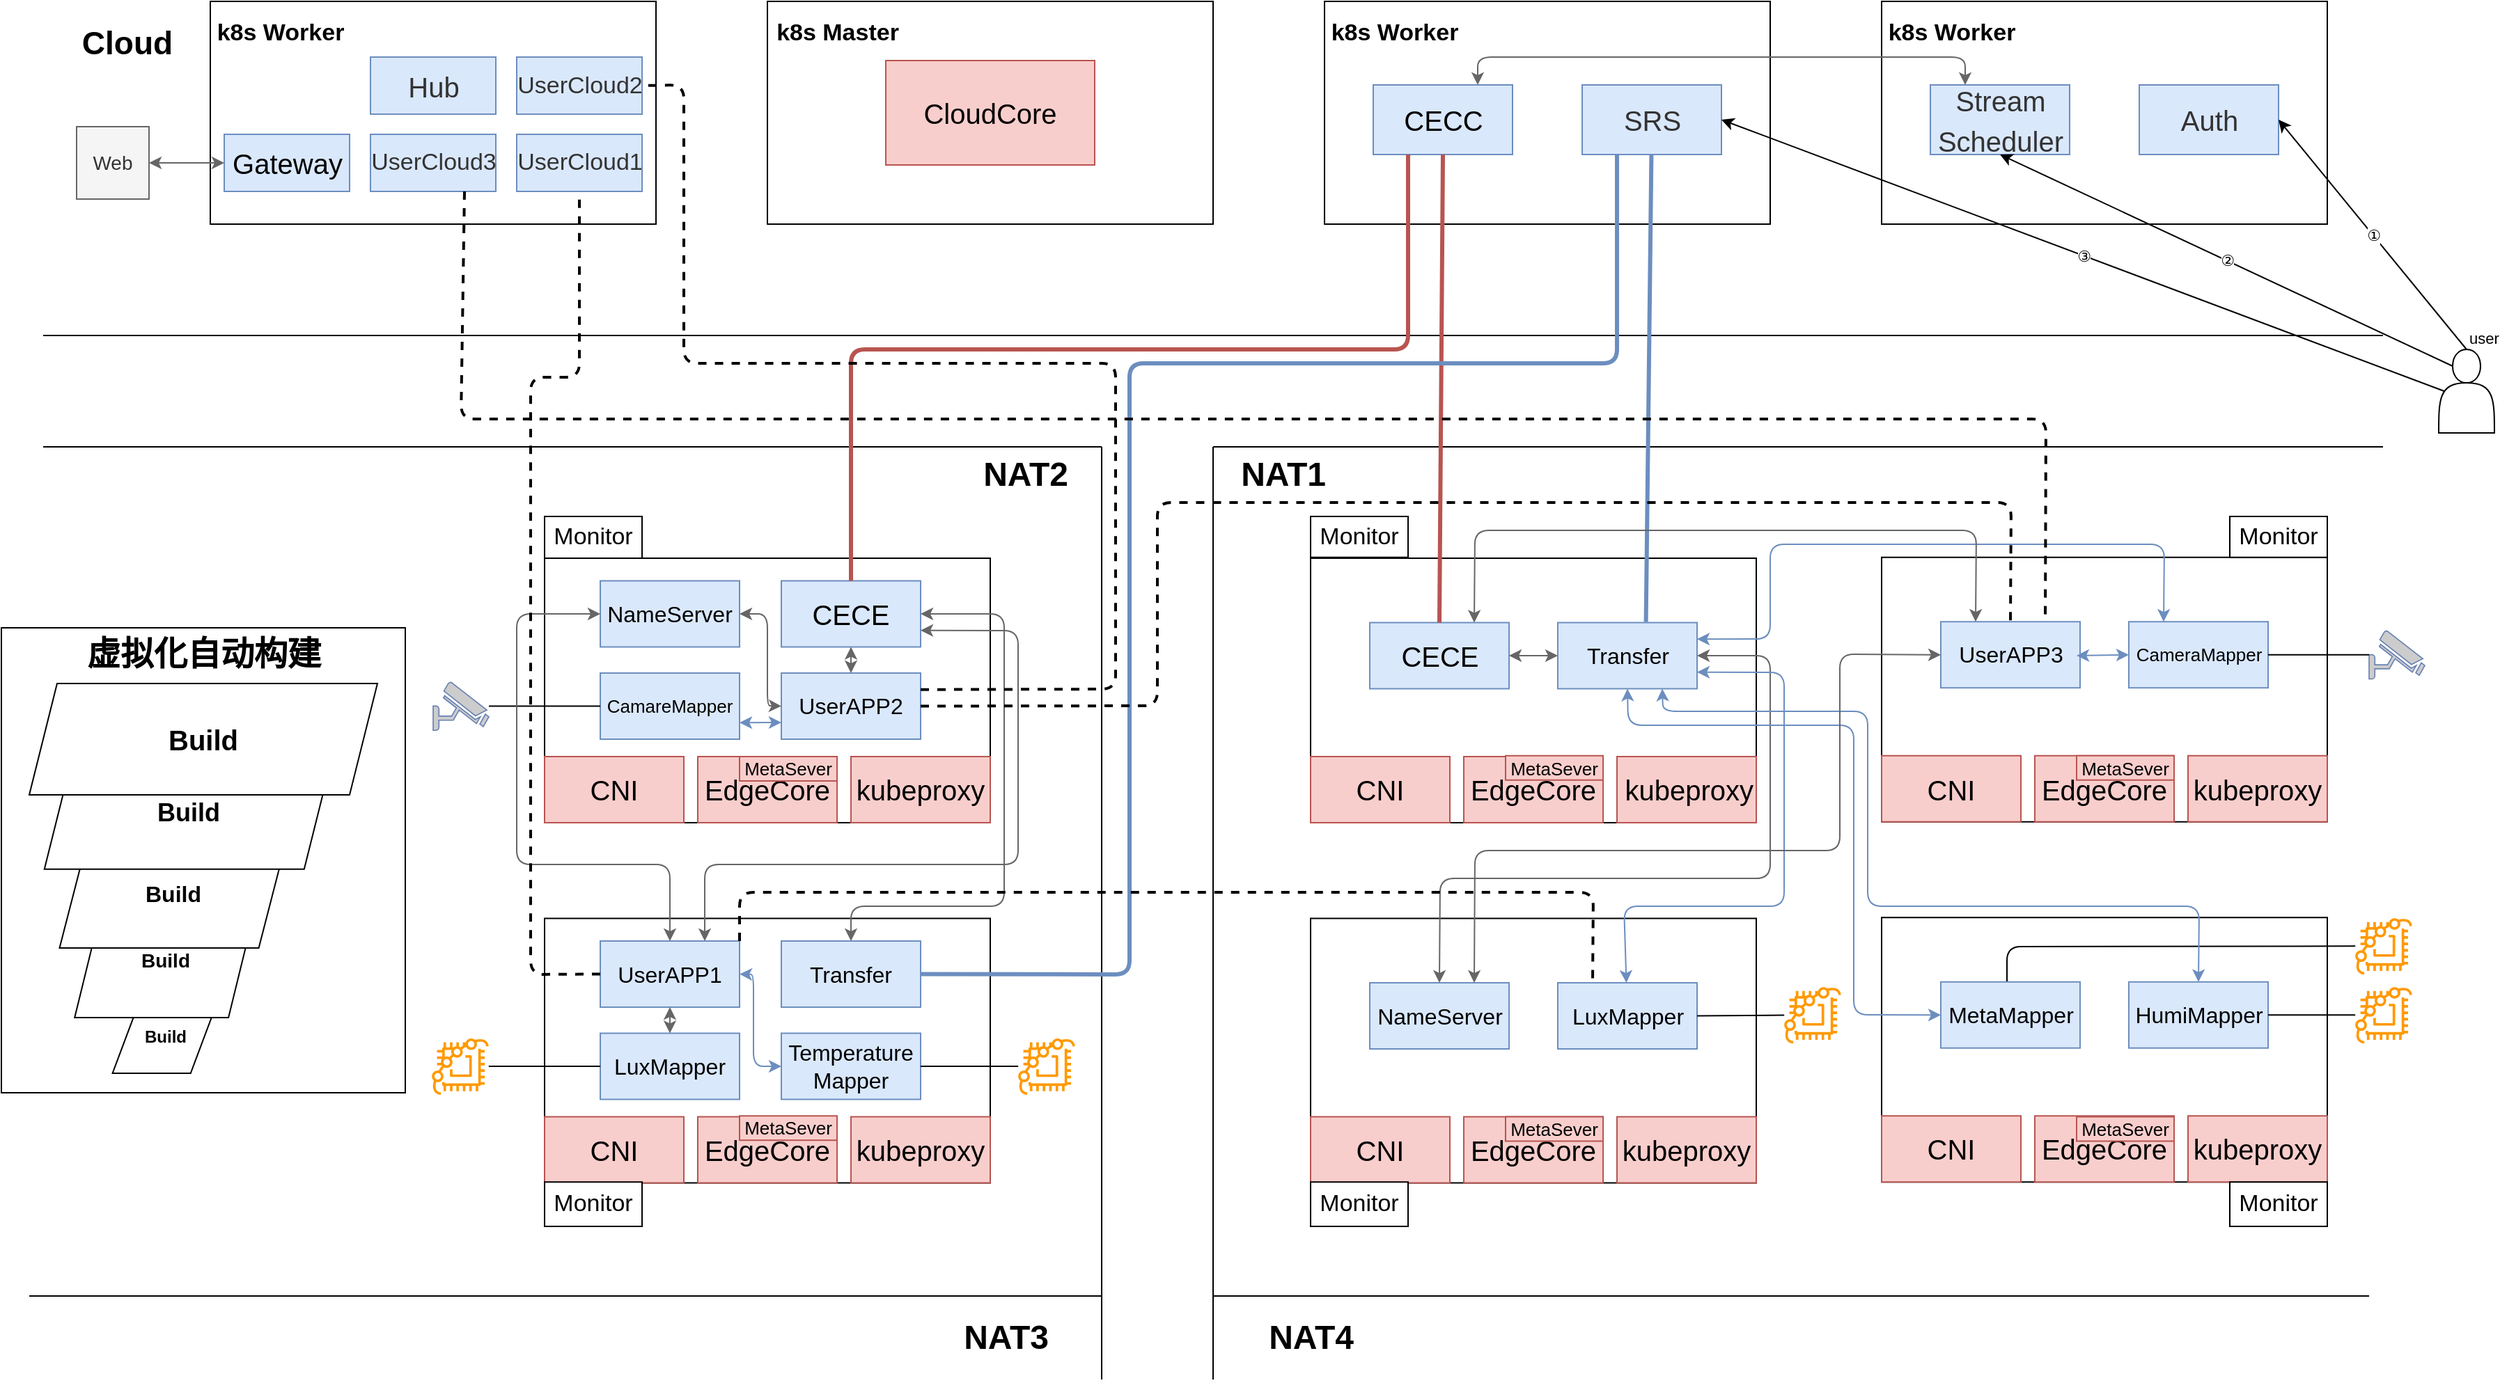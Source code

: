 <mxfile version="14.6.13" type="github">
  <diagram id="Ht1M8jgEwFfnCIfOTk4-" name="Page-1">
    <mxGraphModel dx="1673" dy="2714" grid="1" gridSize="10" guides="1" tooltips="1" connect="1" arrows="1" fold="1" page="1" pageScale="1" pageWidth="1600" pageHeight="900" math="0" shadow="0">
      <root>
        <mxCell id="0" />
        <mxCell id="1" parent="0" />
        <mxCell id="cbANNpYKcoIMHwZbuF66-336" value="" style="rounded=0;whiteSpace=wrap;html=1;fontSize=14;strokeWidth=1;" vertex="1" parent="1">
          <mxGeometry x="1070" y="-1040" width="290" height="334" as="geometry" />
        </mxCell>
        <mxCell id="cbANNpYKcoIMHwZbuF66-4" value="" style="rounded=0;whiteSpace=wrap;html=1;" vertex="1" parent="1">
          <mxGeometry x="2020" y="-1490" width="320" height="160" as="geometry" />
        </mxCell>
        <mxCell id="cbANNpYKcoIMHwZbuF66-3" value="" style="rounded=0;whiteSpace=wrap;html=1;" vertex="1" parent="1">
          <mxGeometry x="1620" y="-1490" width="320" height="160" as="geometry" />
        </mxCell>
        <mxCell id="cbANNpYKcoIMHwZbuF66-7" value="&lt;font style=&quot;font-size: 17px&quot;&gt;k8s Master&lt;/font&gt;" style="text;strokeColor=none;fillColor=none;html=1;fontSize=24;fontStyle=1;verticalAlign=middle;align=center;" vertex="1" parent="1">
          <mxGeometry x="1620" y="-1490" width="100" height="40" as="geometry" />
        </mxCell>
        <mxCell id="cbANNpYKcoIMHwZbuF66-8" value="&lt;font style=&quot;font-size: 17px&quot;&gt;k8s Worker&lt;/font&gt;" style="text;strokeColor=none;fillColor=none;html=1;fontSize=24;fontStyle=1;verticalAlign=middle;align=center;" vertex="1" parent="1">
          <mxGeometry x="2020" y="-1490" width="100" height="40" as="geometry" />
        </mxCell>
        <mxCell id="cbANNpYKcoIMHwZbuF66-11" value="" style="rounded=0;whiteSpace=wrap;html=1;strokeWidth=1;" vertex="1" parent="1">
          <mxGeometry x="1460" y="-1090" width="320" height="190" as="geometry" />
        </mxCell>
        <mxCell id="cbANNpYKcoIMHwZbuF66-99" value="" style="endArrow=none;html=1;strokeWidth=1;" edge="1" parent="1">
          <mxGeometry width="50" height="50" relative="1" as="geometry">
            <mxPoint x="1100" y="-1250" as="sourcePoint" />
            <mxPoint x="2780" y="-1250" as="targetPoint" />
          </mxGeometry>
        </mxCell>
        <mxCell id="cbANNpYKcoIMHwZbuF66-101" value="&lt;font style=&quot;font-size: 23px&quot;&gt;Cloud&lt;/font&gt;" style="text;strokeColor=none;fillColor=none;html=1;fontSize=24;fontStyle=1;verticalAlign=middle;align=center;" vertex="1" parent="1">
          <mxGeometry x="1110" y="-1480" width="100" height="40" as="geometry" />
        </mxCell>
        <mxCell id="cbANNpYKcoIMHwZbuF66-108" value="&lt;font style=&quot;font-size: 20px&quot;&gt;CloudCore&lt;/font&gt;" style="rounded=0;whiteSpace=wrap;html=1;strokeWidth=1;fillColor=#f8cecc;strokeColor=#b85450;" vertex="1" parent="1">
          <mxGeometry x="1705" y="-1447.5" width="150" height="75" as="geometry" />
        </mxCell>
        <mxCell id="cbANNpYKcoIMHwZbuF66-109" value="&lt;font style=&quot;font-size: 20px&quot;&gt;CNI&lt;/font&gt;" style="rounded=0;whiteSpace=wrap;html=1;strokeWidth=1;fillColor=#f8cecc;strokeColor=#b85450;" vertex="1" parent="1">
          <mxGeometry x="1460" y="-947.5" width="100" height="47.5" as="geometry" />
        </mxCell>
        <mxCell id="cbANNpYKcoIMHwZbuF66-187" value="" style="rounded=0;whiteSpace=wrap;html=1;" vertex="1" parent="1">
          <mxGeometry x="2420" y="-1490" width="320" height="160" as="geometry" />
        </mxCell>
        <mxCell id="cbANNpYKcoIMHwZbuF66-188" value="&lt;font style=&quot;font-size: 17px&quot;&gt;k8s Worker&lt;/font&gt;" style="text;strokeColor=none;fillColor=none;html=1;fontSize=24;fontStyle=1;verticalAlign=middle;align=center;" vertex="1" parent="1">
          <mxGeometry x="2420" y="-1490" width="100" height="40" as="geometry" />
        </mxCell>
        <mxCell id="cbANNpYKcoIMHwZbuF66-191" value="&lt;span style=&quot;color: rgb(51 , 51 , 51) ; font-size: 20px ; font-weight: 400&quot;&gt;Stream&lt;/span&gt;&lt;br style=&quot;color: rgb(51 , 51 , 51) ; font-size: 20px ; font-weight: 400&quot;&gt;&lt;span style=&quot;color: rgb(51 , 51 , 51) ; font-size: 20px ; font-weight: 400&quot;&gt;Scheduler&lt;/span&gt;&lt;span style=&quot;font-weight: 400&quot;&gt;&lt;br&gt;&lt;/span&gt;" style="text;strokeColor=#6c8ebf;fillColor=#dae8fc;html=1;fontSize=24;fontStyle=1;verticalAlign=middle;align=center;strokeWidth=1;" vertex="1" parent="1">
          <mxGeometry x="2455" y="-1430" width="100" height="50" as="geometry" />
        </mxCell>
        <mxCell id="cbANNpYKcoIMHwZbuF66-192" value="&lt;span style=&quot;font-weight: 400&quot;&gt;&lt;font color=&quot;#333333&quot;&gt;&lt;span style=&quot;font-size: 20px&quot;&gt;Auth&lt;/span&gt;&lt;/font&gt;&lt;br style=&quot;font-size: 14px&quot;&gt;&lt;/span&gt;" style="text;strokeColor=#6c8ebf;fillColor=#dae8fc;html=1;fontSize=14;fontStyle=1;verticalAlign=middle;align=center;strokeWidth=1;" vertex="1" parent="1">
          <mxGeometry x="2605" y="-1430" width="100" height="50" as="geometry" />
        </mxCell>
        <mxCell id="cbANNpYKcoIMHwZbuF66-201" value="&lt;span style=&quot;font-weight: 400&quot;&gt;&lt;font style=&quot;font-size: 20px&quot;&gt;CECC&lt;/font&gt;&lt;br&gt;&lt;/span&gt;" style="text;strokeColor=#6c8ebf;fillColor=#dae8fc;html=1;fontSize=24;fontStyle=1;verticalAlign=middle;align=center;strokeWidth=1;" vertex="1" parent="1">
          <mxGeometry x="2055" y="-1430" width="100" height="50" as="geometry" />
        </mxCell>
        <mxCell id="cbANNpYKcoIMHwZbuF66-202" value="&lt;span style=&quot;font-weight: 400&quot;&gt;&lt;font color=&quot;#333333&quot; style=&quot;font-size: 20px&quot;&gt;SRS&lt;/font&gt;&lt;br style=&quot;font-size: 14px&quot;&gt;&lt;/span&gt;" style="text;strokeColor=#6c8ebf;fillColor=#dae8fc;html=1;fontSize=14;fontStyle=1;verticalAlign=middle;align=center;strokeWidth=1;" vertex="1" parent="1">
          <mxGeometry x="2205" y="-1430" width="100" height="50" as="geometry" />
        </mxCell>
        <mxCell id="cbANNpYKcoIMHwZbuF66-203" value="" style="rounded=0;whiteSpace=wrap;html=1;" vertex="1" parent="1">
          <mxGeometry x="1220" y="-1490" width="320" height="160" as="geometry" />
        </mxCell>
        <mxCell id="cbANNpYKcoIMHwZbuF66-204" value="&lt;font style=&quot;font-size: 17px&quot;&gt;k8s Worker&lt;/font&gt;" style="text;strokeColor=none;fillColor=none;html=1;fontSize=24;fontStyle=1;verticalAlign=middle;align=center;" vertex="1" parent="1">
          <mxGeometry x="1220" y="-1490" width="100" height="40" as="geometry" />
        </mxCell>
        <mxCell id="cbANNpYKcoIMHwZbuF66-205" value="&lt;span style=&quot;font-weight: 400&quot;&gt;&lt;font style=&quot;font-size: 20px&quot;&gt;Gateway&lt;/font&gt;&lt;br&gt;&lt;/span&gt;" style="text;strokeColor=#6c8ebf;fillColor=#dae8fc;html=1;fontSize=24;fontStyle=1;verticalAlign=middle;align=center;strokeWidth=1;" vertex="1" parent="1">
          <mxGeometry x="1230" y="-1394.5" width="90" height="41" as="geometry" />
        </mxCell>
        <mxCell id="cbANNpYKcoIMHwZbuF66-206" value="&lt;span style=&quot;font-weight: 400&quot;&gt;&lt;font color=&quot;#333333&quot;&gt;&lt;span style=&quot;font-size: 20px&quot;&gt;Hub&lt;/span&gt;&lt;/font&gt;&lt;br style=&quot;font-size: 14px&quot;&gt;&lt;/span&gt;" style="text;strokeColor=#6c8ebf;fillColor=#dae8fc;html=1;fontSize=14;fontStyle=1;verticalAlign=middle;align=center;strokeWidth=1;" vertex="1" parent="1">
          <mxGeometry x="1335" y="-1450" width="90" height="41" as="geometry" />
        </mxCell>
        <mxCell id="cbANNpYKcoIMHwZbuF66-207" value="" style="endArrow=none;html=1;strokeWidth=1;" edge="1" parent="1">
          <mxGeometry width="50" height="50" relative="1" as="geometry">
            <mxPoint x="1100" y="-1170" as="sourcePoint" />
            <mxPoint x="1860" y="-1170" as="targetPoint" />
          </mxGeometry>
        </mxCell>
        <mxCell id="cbANNpYKcoIMHwZbuF66-209" value="" style="endArrow=none;html=1;strokeWidth=1;" edge="1" parent="1">
          <mxGeometry width="50" height="50" relative="1" as="geometry">
            <mxPoint x="1940" y="-1170" as="sourcePoint" />
            <mxPoint x="2780" y="-1170" as="targetPoint" />
          </mxGeometry>
        </mxCell>
        <mxCell id="cbANNpYKcoIMHwZbuF66-210" value="" style="endArrow=none;html=1;fontSize=14;strokeWidth=1;" edge="1" parent="1">
          <mxGeometry width="50" height="50" relative="1" as="geometry">
            <mxPoint x="1860" y="-500" as="sourcePoint" />
            <mxPoint x="1860" y="-1170" as="targetPoint" />
          </mxGeometry>
        </mxCell>
        <mxCell id="cbANNpYKcoIMHwZbuF66-211" value="" style="endArrow=none;html=1;fontSize=14;strokeWidth=1;" edge="1" parent="1">
          <mxGeometry width="50" height="50" relative="1" as="geometry">
            <mxPoint x="1940" y="-500" as="sourcePoint" />
            <mxPoint x="1940" y="-1170" as="targetPoint" />
          </mxGeometry>
        </mxCell>
        <mxCell id="cbANNpYKcoIMHwZbuF66-213" value="&lt;font style=&quot;font-size: 20px&quot;&gt;EdgeCore&lt;/font&gt;" style="rounded=0;whiteSpace=wrap;html=1;strokeWidth=1;fillColor=#f8cecc;strokeColor=#b85450;" vertex="1" parent="1">
          <mxGeometry x="1570" y="-947.5" width="100" height="47.5" as="geometry" />
        </mxCell>
        <mxCell id="cbANNpYKcoIMHwZbuF66-214" value="&lt;font style=&quot;font-size: 20px&quot;&gt;kubeproxy&lt;/font&gt;" style="rounded=0;whiteSpace=wrap;html=1;strokeWidth=1;fillColor=#f8cecc;strokeColor=#b85450;" vertex="1" parent="1">
          <mxGeometry x="1680" y="-947.5" width="100" height="47.5" as="geometry" />
        </mxCell>
        <mxCell id="cbANNpYKcoIMHwZbuF66-215" value="&lt;font style=&quot;font-size: 20px&quot;&gt;CECE&lt;/font&gt;" style="rounded=0;whiteSpace=wrap;html=1;strokeWidth=1;fillColor=#dae8fc;strokeColor=#6c8ebf;" vertex="1" parent="1">
          <mxGeometry x="1630" y="-1073.75" width="100" height="47.5" as="geometry" />
        </mxCell>
        <mxCell id="cbANNpYKcoIMHwZbuF66-216" value="&lt;font style=&quot;font-size: 16px&quot;&gt;NameServer&lt;/font&gt;" style="rounded=0;whiteSpace=wrap;html=1;strokeWidth=1;fillColor=#dae8fc;strokeColor=#6c8ebf;" vertex="1" parent="1">
          <mxGeometry x="1500" y="-1073.75" width="100" height="47.5" as="geometry" />
        </mxCell>
        <mxCell id="cbANNpYKcoIMHwZbuF66-217" value="&lt;font style=&quot;font-size: 16px&quot;&gt;UserAPP2&lt;/font&gt;" style="rounded=0;whiteSpace=wrap;html=1;strokeWidth=1;fillColor=#dae8fc;strokeColor=#6c8ebf;" vertex="1" parent="1">
          <mxGeometry x="1630" y="-1007.5" width="100" height="47.5" as="geometry" />
        </mxCell>
        <mxCell id="cbANNpYKcoIMHwZbuF66-218" value="&lt;font style=&quot;font-size: 13px&quot;&gt;CamareMapper&lt;/font&gt;" style="rounded=0;whiteSpace=wrap;html=1;strokeWidth=1;fillColor=#dae8fc;strokeColor=#6c8ebf;" vertex="1" parent="1">
          <mxGeometry x="1500" y="-1007.5" width="100" height="47.5" as="geometry" />
        </mxCell>
        <mxCell id="cbANNpYKcoIMHwZbuF66-227" value="" style="rounded=0;whiteSpace=wrap;html=1;strokeWidth=1;" vertex="1" parent="1">
          <mxGeometry x="1460" y="-831.25" width="320" height="190" as="geometry" />
        </mxCell>
        <mxCell id="cbANNpYKcoIMHwZbuF66-228" value="&lt;font style=&quot;font-size: 20px&quot;&gt;CNI&lt;/font&gt;" style="rounded=0;whiteSpace=wrap;html=1;strokeWidth=1;fillColor=#f8cecc;strokeColor=#b85450;" vertex="1" parent="1">
          <mxGeometry x="1460" y="-688.75" width="100" height="47.5" as="geometry" />
        </mxCell>
        <mxCell id="cbANNpYKcoIMHwZbuF66-229" value="&lt;font style=&quot;font-size: 20px&quot;&gt;EdgeCore&lt;/font&gt;" style="rounded=0;whiteSpace=wrap;html=1;strokeWidth=1;fillColor=#f8cecc;strokeColor=#b85450;" vertex="1" parent="1">
          <mxGeometry x="1570" y="-688.75" width="100" height="47.5" as="geometry" />
        </mxCell>
        <mxCell id="cbANNpYKcoIMHwZbuF66-230" value="&lt;font style=&quot;font-size: 20px&quot;&gt;kubeproxy&lt;/font&gt;" style="rounded=0;whiteSpace=wrap;html=1;strokeWidth=1;fillColor=#f8cecc;strokeColor=#b85450;" vertex="1" parent="1">
          <mxGeometry x="1680" y="-688.75" width="100" height="47.5" as="geometry" />
        </mxCell>
        <mxCell id="cbANNpYKcoIMHwZbuF66-231" value="&lt;font style=&quot;font-size: 16px&quot;&gt;Transfer&lt;/font&gt;" style="rounded=0;whiteSpace=wrap;html=1;strokeWidth=1;fillColor=#dae8fc;strokeColor=#6c8ebf;" vertex="1" parent="1">
          <mxGeometry x="1630" y="-815" width="100" height="47.5" as="geometry" />
        </mxCell>
        <mxCell id="cbANNpYKcoIMHwZbuF66-232" value="&lt;font style=&quot;font-size: 16px&quot;&gt;UserAPP1&lt;/font&gt;" style="rounded=0;whiteSpace=wrap;html=1;strokeWidth=1;fillColor=#dae8fc;strokeColor=#6c8ebf;" vertex="1" parent="1">
          <mxGeometry x="1500" y="-815" width="100" height="47.5" as="geometry" />
        </mxCell>
        <mxCell id="cbANNpYKcoIMHwZbuF66-233" value="&lt;span style=&quot;font-size: 16px&quot;&gt;Temperature&lt;br&gt;Mapper&lt;br&gt;&lt;/span&gt;" style="rounded=0;whiteSpace=wrap;html=1;strokeWidth=1;fillColor=#dae8fc;strokeColor=#6c8ebf;" vertex="1" parent="1">
          <mxGeometry x="1630" y="-748.75" width="100" height="47.5" as="geometry" />
        </mxCell>
        <mxCell id="cbANNpYKcoIMHwZbuF66-234" value="&lt;font style=&quot;font-size: 16px&quot;&gt;LuxMapper&lt;/font&gt;" style="rounded=0;whiteSpace=wrap;html=1;strokeWidth=1;fillColor=#dae8fc;strokeColor=#6c8ebf;" vertex="1" parent="1">
          <mxGeometry x="1500" y="-748.75" width="100" height="47.5" as="geometry" />
        </mxCell>
        <mxCell id="cbANNpYKcoIMHwZbuF66-235" value="" style="rounded=0;whiteSpace=wrap;html=1;strokeWidth=1;" vertex="1" parent="1">
          <mxGeometry x="2010" y="-1090" width="320" height="190" as="geometry" />
        </mxCell>
        <mxCell id="cbANNpYKcoIMHwZbuF66-236" value="&lt;font style=&quot;font-size: 20px&quot;&gt;CNI&lt;/font&gt;" style="rounded=0;whiteSpace=wrap;html=1;strokeWidth=1;fillColor=#f8cecc;strokeColor=#b85450;" vertex="1" parent="1">
          <mxGeometry x="2010" y="-947.5" width="100" height="47.5" as="geometry" />
        </mxCell>
        <mxCell id="cbANNpYKcoIMHwZbuF66-237" value="&lt;font style=&quot;font-size: 20px&quot;&gt;EdgeCore&lt;/font&gt;" style="rounded=0;whiteSpace=wrap;html=1;strokeWidth=1;fillColor=#f8cecc;strokeColor=#b85450;" vertex="1" parent="1">
          <mxGeometry x="2120" y="-947.5" width="100" height="47.5" as="geometry" />
        </mxCell>
        <mxCell id="cbANNpYKcoIMHwZbuF66-238" value="&lt;font style=&quot;font-size: 20px&quot;&gt;kubeproxy&lt;/font&gt;" style="rounded=0;whiteSpace=wrap;html=1;strokeWidth=1;fillColor=#f8cecc;strokeColor=#b85450;align=right;" vertex="1" parent="1">
          <mxGeometry x="2230" y="-947.5" width="100" height="47.5" as="geometry" />
        </mxCell>
        <mxCell id="cbANNpYKcoIMHwZbuF66-239" value="&lt;font style=&quot;font-size: 20px&quot;&gt;CECE&lt;/font&gt;" style="rounded=0;whiteSpace=wrap;html=1;strokeWidth=1;fillColor=#dae8fc;strokeColor=#6c8ebf;" vertex="1" parent="1">
          <mxGeometry x="2052.5" y="-1043.75" width="100" height="47.5" as="geometry" />
        </mxCell>
        <mxCell id="cbANNpYKcoIMHwZbuF66-241" value="&lt;font style=&quot;font-size: 16px&quot;&gt;Transfer&lt;/font&gt;" style="rounded=0;whiteSpace=wrap;html=1;strokeWidth=1;fillColor=#dae8fc;strokeColor=#6c8ebf;" vertex="1" parent="1">
          <mxGeometry x="2187.5" y="-1043.75" width="100" height="47.5" as="geometry" />
        </mxCell>
        <mxCell id="cbANNpYKcoIMHwZbuF66-244" value="" style="rounded=0;whiteSpace=wrap;html=1;strokeWidth=1;" vertex="1" parent="1">
          <mxGeometry x="2010" y="-831.25" width="320" height="190" as="geometry" />
        </mxCell>
        <mxCell id="cbANNpYKcoIMHwZbuF66-245" value="&lt;font style=&quot;font-size: 20px&quot;&gt;CNI&lt;/font&gt;" style="rounded=0;whiteSpace=wrap;html=1;strokeWidth=1;fillColor=#f8cecc;strokeColor=#b85450;" vertex="1" parent="1">
          <mxGeometry x="2010" y="-688.75" width="100" height="47.5" as="geometry" />
        </mxCell>
        <mxCell id="cbANNpYKcoIMHwZbuF66-246" value="&lt;font style=&quot;font-size: 20px&quot;&gt;EdgeCore&lt;/font&gt;" style="rounded=0;whiteSpace=wrap;html=1;strokeWidth=1;fillColor=#f8cecc;strokeColor=#b85450;" vertex="1" parent="1">
          <mxGeometry x="2120" y="-688.75" width="100" height="47.5" as="geometry" />
        </mxCell>
        <mxCell id="cbANNpYKcoIMHwZbuF66-247" value="&lt;font style=&quot;font-size: 20px&quot;&gt;kubeproxy&lt;/font&gt;" style="rounded=0;whiteSpace=wrap;html=1;strokeWidth=1;fillColor=#f8cecc;strokeColor=#b85450;" vertex="1" parent="1">
          <mxGeometry x="2230" y="-688.75" width="100" height="47.5" as="geometry" />
        </mxCell>
        <mxCell id="cbANNpYKcoIMHwZbuF66-248" value="&lt;font style=&quot;font-size: 16px&quot;&gt;NameServer&lt;/font&gt;" style="rounded=0;whiteSpace=wrap;html=1;strokeWidth=1;fillColor=#dae8fc;strokeColor=#6c8ebf;" vertex="1" parent="1">
          <mxGeometry x="2052.5" y="-785" width="100" height="47.5" as="geometry" />
        </mxCell>
        <mxCell id="cbANNpYKcoIMHwZbuF66-249" value="&lt;font style=&quot;font-size: 16px&quot;&gt;LuxMapper&lt;/font&gt;" style="rounded=0;whiteSpace=wrap;html=1;strokeWidth=1;fillColor=#dae8fc;strokeColor=#6c8ebf;" vertex="1" parent="1">
          <mxGeometry x="2187.5" y="-785" width="100" height="47.5" as="geometry" />
        </mxCell>
        <mxCell id="cbANNpYKcoIMHwZbuF66-250" value="" style="rounded=0;whiteSpace=wrap;html=1;strokeWidth=1;" vertex="1" parent="1">
          <mxGeometry x="2420" y="-1090.63" width="320" height="190" as="geometry" />
        </mxCell>
        <mxCell id="cbANNpYKcoIMHwZbuF66-251" value="&lt;font style=&quot;font-size: 20px&quot;&gt;CNI&lt;/font&gt;" style="rounded=0;whiteSpace=wrap;html=1;strokeWidth=1;fillColor=#f8cecc;strokeColor=#b85450;" vertex="1" parent="1">
          <mxGeometry x="2420" y="-948.13" width="100" height="47.5" as="geometry" />
        </mxCell>
        <mxCell id="cbANNpYKcoIMHwZbuF66-252" value="&lt;font style=&quot;font-size: 20px&quot;&gt;EdgeCore&lt;/font&gt;" style="rounded=0;whiteSpace=wrap;html=1;strokeWidth=1;fillColor=#f8cecc;strokeColor=#b85450;" vertex="1" parent="1">
          <mxGeometry x="2530" y="-948.13" width="100" height="47.5" as="geometry" />
        </mxCell>
        <mxCell id="cbANNpYKcoIMHwZbuF66-253" value="&lt;font style=&quot;font-size: 20px&quot;&gt;kubeproxy&lt;/font&gt;" style="rounded=0;whiteSpace=wrap;html=1;strokeWidth=1;fillColor=#f8cecc;strokeColor=#b85450;" vertex="1" parent="1">
          <mxGeometry x="2640" y="-948.13" width="100" height="47.5" as="geometry" />
        </mxCell>
        <mxCell id="cbANNpYKcoIMHwZbuF66-254" value="&lt;font style=&quot;font-size: 16px&quot;&gt;UserAPP3&lt;/font&gt;" style="rounded=0;whiteSpace=wrap;html=1;strokeWidth=1;fillColor=#dae8fc;strokeColor=#6c8ebf;" vertex="1" parent="1">
          <mxGeometry x="2462.5" y="-1044.38" width="100" height="47.5" as="geometry" />
        </mxCell>
        <mxCell id="cbANNpYKcoIMHwZbuF66-255" value="&lt;font style=&quot;font-size: 13px&quot;&gt;CameraMapper&lt;/font&gt;" style="rounded=0;whiteSpace=wrap;html=1;strokeWidth=1;fillColor=#dae8fc;strokeColor=#6c8ebf;" vertex="1" parent="1">
          <mxGeometry x="2597.5" y="-1044.38" width="100" height="47.5" as="geometry" />
        </mxCell>
        <mxCell id="cbANNpYKcoIMHwZbuF66-256" value="" style="rounded=0;whiteSpace=wrap;html=1;strokeWidth=1;" vertex="1" parent="1">
          <mxGeometry x="2420" y="-831.88" width="320" height="190" as="geometry" />
        </mxCell>
        <mxCell id="cbANNpYKcoIMHwZbuF66-257" value="&lt;font style=&quot;font-size: 20px&quot;&gt;CNI&lt;/font&gt;" style="rounded=0;whiteSpace=wrap;html=1;strokeWidth=1;fillColor=#f8cecc;strokeColor=#b85450;" vertex="1" parent="1">
          <mxGeometry x="2420" y="-689.38" width="100" height="47.5" as="geometry" />
        </mxCell>
        <mxCell id="cbANNpYKcoIMHwZbuF66-258" value="&lt;font style=&quot;font-size: 20px&quot;&gt;EdgeCore&lt;/font&gt;" style="rounded=0;whiteSpace=wrap;html=1;strokeWidth=1;fillColor=#f8cecc;strokeColor=#b85450;" vertex="1" parent="1">
          <mxGeometry x="2530" y="-689.38" width="100" height="47.5" as="geometry" />
        </mxCell>
        <mxCell id="cbANNpYKcoIMHwZbuF66-259" value="&lt;font style=&quot;font-size: 20px&quot;&gt;kubeproxy&lt;/font&gt;" style="rounded=0;whiteSpace=wrap;html=1;strokeWidth=1;fillColor=#f8cecc;strokeColor=#b85450;" vertex="1" parent="1">
          <mxGeometry x="2640" y="-689.38" width="100" height="47.5" as="geometry" />
        </mxCell>
        <mxCell id="cbANNpYKcoIMHwZbuF66-260" value="&lt;font style=&quot;font-size: 16px&quot;&gt;MetaMapper&lt;/font&gt;" style="rounded=0;whiteSpace=wrap;html=1;strokeWidth=1;fillColor=#dae8fc;strokeColor=#6c8ebf;" vertex="1" parent="1">
          <mxGeometry x="2462.5" y="-785.63" width="100" height="47.5" as="geometry" />
        </mxCell>
        <mxCell id="cbANNpYKcoIMHwZbuF66-261" value="&lt;font style=&quot;font-size: 16px&quot;&gt;HumiMapper&lt;/font&gt;" style="rounded=0;whiteSpace=wrap;html=1;strokeWidth=1;fillColor=#dae8fc;strokeColor=#6c8ebf;" vertex="1" parent="1">
          <mxGeometry x="2597.5" y="-785.63" width="100" height="47.5" as="geometry" />
        </mxCell>
        <mxCell id="cbANNpYKcoIMHwZbuF66-263" value="" style="endArrow=none;html=1;fontSize=14;strokeWidth=3;exitX=0.5;exitY=0;exitDx=0;exitDy=0;fillColor=#f8cecc;strokeColor=#b85450;entryX=0.25;entryY=1;entryDx=0;entryDy=0;" edge="1" parent="1" source="cbANNpYKcoIMHwZbuF66-215" target="cbANNpYKcoIMHwZbuF66-201">
          <mxGeometry width="50" height="50" relative="1" as="geometry">
            <mxPoint x="1740" y="-1100" as="sourcePoint" />
            <mxPoint x="1680" y="-1180" as="targetPoint" />
            <Array as="points">
              <mxPoint x="1680" y="-1240" />
              <mxPoint x="2080" y="-1240" />
            </Array>
          </mxGeometry>
        </mxCell>
        <mxCell id="cbANNpYKcoIMHwZbuF66-264" value="" style="endArrow=none;html=1;fontSize=14;strokeWidth=3;exitX=0.5;exitY=0;exitDx=0;exitDy=0;fillColor=#f8cecc;strokeColor=#b85450;entryX=0.5;entryY=1;entryDx=0;entryDy=0;" edge="1" parent="1" source="cbANNpYKcoIMHwZbuF66-239" target="cbANNpYKcoIMHwZbuF66-201">
          <mxGeometry width="50" height="50" relative="1" as="geometry">
            <mxPoint x="2090" y="-1103.75" as="sourcePoint" />
            <mxPoint x="2100" y="-1180" as="targetPoint" />
          </mxGeometry>
        </mxCell>
        <mxCell id="cbANNpYKcoIMHwZbuF66-265" value="" style="endArrow=none;html=1;fontSize=14;strokeWidth=3;exitX=1;exitY=0.5;exitDx=0;exitDy=0;entryX=0.25;entryY=1;entryDx=0;entryDy=0;fillColor=#dae8fc;strokeColor=#6c8ebf;" edge="1" parent="1" source="cbANNpYKcoIMHwZbuF66-231" target="cbANNpYKcoIMHwZbuF66-202">
          <mxGeometry width="50" height="50" relative="1" as="geometry">
            <mxPoint x="1880" y="-760" as="sourcePoint" />
            <mxPoint x="2220" y="-1280" as="targetPoint" />
            <Array as="points">
              <mxPoint x="1880" y="-791" />
              <mxPoint x="1880" y="-1230" />
              <mxPoint x="2230" y="-1230" />
            </Array>
          </mxGeometry>
        </mxCell>
        <mxCell id="cbANNpYKcoIMHwZbuF66-266" value="" style="endArrow=none;html=1;fontSize=14;strokeWidth=3;exitX=0.633;exitY=-0.009;exitDx=0;exitDy=0;exitPerimeter=0;fillColor=#dae8fc;strokeColor=#6c8ebf;" edge="1" parent="1" source="cbANNpYKcoIMHwZbuF66-241" target="cbANNpYKcoIMHwZbuF66-202">
          <mxGeometry width="50" height="50" relative="1" as="geometry">
            <mxPoint x="1740" y="-781.25" as="sourcePoint" />
            <mxPoint x="2243.615" y="-1370" as="targetPoint" />
          </mxGeometry>
        </mxCell>
        <mxCell id="cbANNpYKcoIMHwZbuF66-268" value="" style="shape=actor;whiteSpace=wrap;html=1;fontSize=14;strokeWidth=1;" vertex="1" parent="1">
          <mxGeometry x="2820" y="-1240" width="40" height="60" as="geometry" />
        </mxCell>
        <mxCell id="cbANNpYKcoIMHwZbuF66-279" value="" style="fontColor=#0066CC;verticalAlign=top;verticalLabelPosition=bottom;labelPosition=center;align=center;html=1;outlineConnect=0;fillColor=#CCCCCC;strokeColor=#6881B3;gradientColor=none;gradientDirection=north;strokeWidth=2;shape=mxgraph.networks.security_camera;fontSize=14;rotation=-180;direction=west;" vertex="1" parent="1">
          <mxGeometry x="1380" y="-1001.12" width="40" height="34.75" as="geometry" />
        </mxCell>
        <mxCell id="cbANNpYKcoIMHwZbuF66-281" value="" style="fontColor=#0066CC;verticalAlign=top;verticalLabelPosition=bottom;labelPosition=center;align=center;html=1;outlineConnect=0;fillColor=#CCCCCC;strokeColor=#6881B3;gradientColor=none;gradientDirection=north;strokeWidth=2;shape=mxgraph.networks.security_camera;fontSize=14;rotation=-180;direction=west;" vertex="1" parent="1">
          <mxGeometry x="2770" y="-1038" width="40" height="34.75" as="geometry" />
        </mxCell>
        <mxCell id="cbANNpYKcoIMHwZbuF66-282" value="" style="endArrow=none;html=1;fontSize=14;strokeWidth=1;exitX=1;exitY=0.5;exitDx=0;exitDy=0;" edge="1" parent="1" source="cbANNpYKcoIMHwZbuF66-255" target="cbANNpYKcoIMHwZbuF66-281">
          <mxGeometry width="50" height="50" relative="1" as="geometry">
            <mxPoint x="2890" y="-940" as="sourcePoint" />
            <mxPoint x="2940" y="-990" as="targetPoint" />
          </mxGeometry>
        </mxCell>
        <mxCell id="cbANNpYKcoIMHwZbuF66-283" value="" style="endArrow=none;html=1;fontSize=14;strokeWidth=1;entryX=0;entryY=0.5;entryDx=0;entryDy=0;" edge="1" parent="1" source="cbANNpYKcoIMHwZbuF66-279" target="cbANNpYKcoIMHwZbuF66-218">
          <mxGeometry width="50" height="50" relative="1" as="geometry">
            <mxPoint x="1370" y="-890" as="sourcePoint" />
            <mxPoint x="1420" y="-940" as="targetPoint" />
          </mxGeometry>
        </mxCell>
        <mxCell id="cbANNpYKcoIMHwZbuF66-284" value="" style="outlineConnect=0;fontColor=#232F3E;gradientColor=none;fillColor=#FF9900;strokeColor=none;dashed=0;verticalLabelPosition=bottom;verticalAlign=top;align=center;html=1;fontSize=12;fontStyle=0;aspect=fixed;pointerEvents=1;shape=mxgraph.aws4.braket_chip;" vertex="1" parent="1">
          <mxGeometry x="1379" y="-745.5" width="41" height="41" as="geometry" />
        </mxCell>
        <mxCell id="cbANNpYKcoIMHwZbuF66-287" value="" style="endArrow=none;html=1;fontSize=14;strokeWidth=1;entryX=0;entryY=0.5;entryDx=0;entryDy=0;" edge="1" parent="1" source="cbANNpYKcoIMHwZbuF66-284" target="cbANNpYKcoIMHwZbuF66-234">
          <mxGeometry width="50" height="50" relative="1" as="geometry">
            <mxPoint x="1429.894" y="-781.25" as="sourcePoint" />
            <mxPoint x="1510" y="-781.25" as="targetPoint" />
          </mxGeometry>
        </mxCell>
        <mxCell id="cbANNpYKcoIMHwZbuF66-288" value="" style="outlineConnect=0;fontColor=#232F3E;gradientColor=none;fillColor=#FF9900;strokeColor=none;dashed=0;verticalLabelPosition=bottom;verticalAlign=top;align=center;html=1;fontSize=12;fontStyle=0;aspect=fixed;pointerEvents=1;shape=mxgraph.aws4.braket_chip;" vertex="1" parent="1">
          <mxGeometry x="1800" y="-745.5" width="41" height="41" as="geometry" />
        </mxCell>
        <mxCell id="cbANNpYKcoIMHwZbuF66-289" value="" style="endArrow=none;html=1;fontSize=14;strokeWidth=1;exitX=1;exitY=0.5;exitDx=0;exitDy=0;" edge="1" parent="1" source="cbANNpYKcoIMHwZbuF66-233" target="cbANNpYKcoIMHwZbuF66-288">
          <mxGeometry width="50" height="50" relative="1" as="geometry">
            <mxPoint x="1429.894" y="-715" as="sourcePoint" />
            <mxPoint x="1510" y="-715" as="targetPoint" />
          </mxGeometry>
        </mxCell>
        <mxCell id="cbANNpYKcoIMHwZbuF66-292" value="" style="outlineConnect=0;fontColor=#232F3E;gradientColor=none;fillColor=#FF9900;strokeColor=none;dashed=0;verticalLabelPosition=bottom;verticalAlign=top;align=center;html=1;fontSize=12;fontStyle=0;aspect=fixed;pointerEvents=1;shape=mxgraph.aws4.braket_chip;" vertex="1" parent="1">
          <mxGeometry x="2760" y="-831.88" width="41" height="41" as="geometry" />
        </mxCell>
        <mxCell id="cbANNpYKcoIMHwZbuF66-293" value="" style="outlineConnect=0;fontColor=#232F3E;gradientColor=none;fillColor=#FF9900;strokeColor=none;dashed=0;verticalLabelPosition=bottom;verticalAlign=top;align=center;html=1;fontSize=12;fontStyle=0;aspect=fixed;pointerEvents=1;shape=mxgraph.aws4.braket_chip;" vertex="1" parent="1">
          <mxGeometry x="2760" y="-782.38" width="41" height="41" as="geometry" />
        </mxCell>
        <mxCell id="cbANNpYKcoIMHwZbuF66-294" value="" style="endArrow=none;html=1;fontSize=14;strokeWidth=1;exitX=1;exitY=0.5;exitDx=0;exitDy=0;" edge="1" parent="1" source="cbANNpYKcoIMHwZbuF66-261" target="cbANNpYKcoIMHwZbuF66-293">
          <mxGeometry width="50" height="50" relative="1" as="geometry">
            <mxPoint x="2760" y="-780" as="sourcePoint" />
            <mxPoint x="2810" y="-830" as="targetPoint" />
          </mxGeometry>
        </mxCell>
        <mxCell id="cbANNpYKcoIMHwZbuF66-295" value="" style="endArrow=none;html=1;fontSize=14;strokeWidth=1;" edge="1" parent="1" target="cbANNpYKcoIMHwZbuF66-292">
          <mxGeometry width="50" height="50" relative="1" as="geometry">
            <mxPoint x="2510" y="-786" as="sourcePoint" />
            <mxPoint x="2620" y="-820" as="targetPoint" />
            <Array as="points">
              <mxPoint x="2510" y="-811" />
            </Array>
          </mxGeometry>
        </mxCell>
        <mxCell id="cbANNpYKcoIMHwZbuF66-296" value="" style="outlineConnect=0;fontColor=#232F3E;gradientColor=none;fillColor=#FF9900;strokeColor=none;dashed=0;verticalLabelPosition=bottom;verticalAlign=top;align=center;html=1;fontSize=12;fontStyle=0;aspect=fixed;pointerEvents=1;shape=mxgraph.aws4.braket_chip;" vertex="1" parent="1">
          <mxGeometry x="2350" y="-782.38" width="41" height="41" as="geometry" />
        </mxCell>
        <mxCell id="cbANNpYKcoIMHwZbuF66-297" value="" style="endArrow=none;html=1;fontSize=14;strokeWidth=1;exitX=1;exitY=0.5;exitDx=0;exitDy=0;" edge="1" parent="1" source="cbANNpYKcoIMHwZbuF66-249" target="cbANNpYKcoIMHwZbuF66-296">
          <mxGeometry width="50" height="50" relative="1" as="geometry">
            <mxPoint x="2390" y="-680" as="sourcePoint" />
            <mxPoint x="2440" y="-730" as="targetPoint" />
          </mxGeometry>
        </mxCell>
        <mxCell id="cbANNpYKcoIMHwZbuF66-299" value="" style="endArrow=classic;html=1;fontSize=14;strokeWidth=1;entryX=1;entryY=0.5;entryDx=0;entryDy=0;exitX=0.5;exitY=0;exitDx=0;exitDy=0;" edge="1" parent="1" source="cbANNpYKcoIMHwZbuF66-268" target="cbANNpYKcoIMHwZbuF66-192">
          <mxGeometry relative="1" as="geometry">
            <mxPoint x="2820" y="-1300" as="sourcePoint" />
            <mxPoint x="2980" y="-1300" as="targetPoint" />
          </mxGeometry>
        </mxCell>
        <mxCell id="cbANNpYKcoIMHwZbuF66-300" value="①" style="edgeLabel;resizable=0;html=1;align=center;verticalAlign=middle;" connectable="0" vertex="1" parent="cbANNpYKcoIMHwZbuF66-299">
          <mxGeometry relative="1" as="geometry" />
        </mxCell>
        <mxCell id="cbANNpYKcoIMHwZbuF66-301" value="user" style="edgeLabel;resizable=0;html=1;align=left;verticalAlign=bottom;" connectable="0" vertex="1" parent="cbANNpYKcoIMHwZbuF66-299">
          <mxGeometry x="-1" relative="1" as="geometry" />
        </mxCell>
        <mxCell id="cbANNpYKcoIMHwZbuF66-302" value="" style="endArrow=classic;html=1;fontSize=14;strokeWidth=1;entryX=0.5;entryY=1;entryDx=0;entryDy=0;exitX=0.25;exitY=0.2;exitDx=0;exitDy=0;exitPerimeter=0;" edge="1" parent="1" source="cbANNpYKcoIMHwZbuF66-268" target="cbANNpYKcoIMHwZbuF66-191">
          <mxGeometry relative="1" as="geometry">
            <mxPoint x="2850" y="-1330" as="sourcePoint" />
            <mxPoint x="2950" y="-1330" as="targetPoint" />
          </mxGeometry>
        </mxCell>
        <mxCell id="cbANNpYKcoIMHwZbuF66-303" value="②" style="edgeLabel;resizable=0;html=1;align=center;verticalAlign=middle;" connectable="0" vertex="1" parent="cbANNpYKcoIMHwZbuF66-302">
          <mxGeometry relative="1" as="geometry" />
        </mxCell>
        <mxCell id="cbANNpYKcoIMHwZbuF66-304" value="" style="endArrow=classic;html=1;fontSize=14;strokeWidth=1;entryX=1;entryY=0.5;entryDx=0;entryDy=0;exitX=0.1;exitY=0.5;exitDx=0;exitDy=0;exitPerimeter=0;" edge="1" parent="1" source="cbANNpYKcoIMHwZbuF66-268" target="cbANNpYKcoIMHwZbuF66-202">
          <mxGeometry relative="1" as="geometry">
            <mxPoint x="2690" y="-1220" as="sourcePoint" />
            <mxPoint x="2790" y="-1220" as="targetPoint" />
          </mxGeometry>
        </mxCell>
        <mxCell id="cbANNpYKcoIMHwZbuF66-305" value="③" style="edgeLabel;resizable=0;html=1;align=center;verticalAlign=middle;" connectable="0" vertex="1" parent="cbANNpYKcoIMHwZbuF66-304">
          <mxGeometry relative="1" as="geometry" />
        </mxCell>
        <mxCell id="cbANNpYKcoIMHwZbuF66-306" value="NAT2" style="text;strokeColor=none;fillColor=none;html=1;fontSize=24;fontStyle=1;verticalAlign=middle;align=center;" vertex="1" parent="1">
          <mxGeometry x="1755" y="-1170" width="100" height="40" as="geometry" />
        </mxCell>
        <mxCell id="cbANNpYKcoIMHwZbuF66-307" value="NAT1" style="text;strokeColor=none;fillColor=none;html=1;fontSize=24;fontStyle=1;verticalAlign=middle;align=center;" vertex="1" parent="1">
          <mxGeometry x="1940" y="-1170" width="100" height="40" as="geometry" />
        </mxCell>
        <mxCell id="cbANNpYKcoIMHwZbuF66-308" value="NAT3" style="text;strokeColor=none;fillColor=none;html=1;fontSize=24;fontStyle=1;verticalAlign=middle;align=center;" vertex="1" parent="1">
          <mxGeometry x="1741" y="-550" width="100" height="40" as="geometry" />
        </mxCell>
        <mxCell id="cbANNpYKcoIMHwZbuF66-309" value="NAT4" style="text;strokeColor=none;fillColor=none;html=1;fontSize=24;fontStyle=1;verticalAlign=middle;align=center;" vertex="1" parent="1">
          <mxGeometry x="1960" y="-550" width="100" height="40" as="geometry" />
        </mxCell>
        <mxCell id="cbANNpYKcoIMHwZbuF66-311" value="" style="endArrow=none;html=1;fontSize=14;strokeWidth=1;" edge="1" parent="1">
          <mxGeometry width="50" height="50" relative="1" as="geometry">
            <mxPoint x="1090" y="-560" as="sourcePoint" />
            <mxPoint x="1860" y="-560" as="targetPoint" />
          </mxGeometry>
        </mxCell>
        <mxCell id="cbANNpYKcoIMHwZbuF66-312" value="" style="endArrow=none;html=1;fontSize=14;strokeWidth=1;" edge="1" parent="1">
          <mxGeometry width="50" height="50" relative="1" as="geometry">
            <mxPoint x="1940" y="-560" as="sourcePoint" />
            <mxPoint x="2770" y="-560" as="targetPoint" />
          </mxGeometry>
        </mxCell>
        <mxCell id="cbANNpYKcoIMHwZbuF66-313" value="" style="group" vertex="1" connectable="0" parent="1">
          <mxGeometry x="1090" y="-1000" width="270" height="307" as="geometry" />
        </mxCell>
        <mxCell id="cbANNpYKcoIMHwZbuF66-276" value="&lt;b&gt;&lt;font style=&quot;font-size: 12px&quot;&gt;Build&lt;/font&gt;&lt;/b&gt;" style="shape=parallelogram;perimeter=parallelogramPerimeter;whiteSpace=wrap;html=1;fixedSize=1;fontSize=14;strokeWidth=1;" vertex="1" parent="cbANNpYKcoIMHwZbuF66-313">
          <mxGeometry x="59.783" y="226.667" width="76.087" height="53.333" as="geometry" />
        </mxCell>
        <mxCell id="cbANNpYKcoIMHwZbuF66-270" value="&lt;b&gt;Build&lt;/b&gt;" style="shape=parallelogram;perimeter=parallelogramPerimeter;whiteSpace=wrap;html=1;fixedSize=1;fontSize=14;strokeWidth=1;" vertex="1" parent="cbANNpYKcoIMHwZbuF66-313">
          <mxGeometry x="32.609" y="158.333" width="130.435" height="81.667" as="geometry" />
        </mxCell>
        <mxCell id="cbANNpYKcoIMHwZbuF66-271" value="&lt;b&gt;&lt;font style=&quot;font-size: 16px&quot;&gt;Build&lt;/font&gt;&lt;/b&gt;" style="shape=parallelogram;perimeter=parallelogramPerimeter;whiteSpace=wrap;html=1;fixedSize=1;fontSize=14;strokeWidth=1;" vertex="1" parent="cbANNpYKcoIMHwZbuF66-313">
          <mxGeometry x="21.739" y="112.493" width="163.043" height="77.507" as="geometry" />
        </mxCell>
        <mxCell id="cbANNpYKcoIMHwZbuF66-272" value="&lt;font style=&quot;font-size: 18px&quot;&gt;&lt;b&gt;Build&lt;/b&gt;&lt;/font&gt;" style="shape=parallelogram;perimeter=parallelogramPerimeter;whiteSpace=wrap;html=1;fixedSize=1;fontSize=14;strokeWidth=1;" vertex="1" parent="cbANNpYKcoIMHwZbuF66-313">
          <mxGeometry x="10.87" y="53.333" width="206.522" height="80.0" as="geometry" />
        </mxCell>
        <mxCell id="cbANNpYKcoIMHwZbuF66-273" value="&lt;font style=&quot;font-size: 20px&quot;&gt;&lt;b&gt;Build&lt;/b&gt;&lt;/font&gt;" style="shape=parallelogram;perimeter=parallelogramPerimeter;whiteSpace=wrap;html=1;fixedSize=1;fontSize=14;strokeWidth=1;" vertex="1" parent="cbANNpYKcoIMHwZbuF66-313">
          <mxGeometry width="250" height="80.0" as="geometry" />
        </mxCell>
        <mxCell id="cbANNpYKcoIMHwZbuF66-314" value="" style="endArrow=classic;startArrow=classic;html=1;fontSize=14;strokeWidth=1;exitX=0.75;exitY=0;exitDx=0;exitDy=0;entryX=0.25;entryY=0;entryDx=0;entryDy=0;fillColor=#f5f5f5;strokeColor=#666666;" edge="1" parent="1" source="cbANNpYKcoIMHwZbuF66-201" target="cbANNpYKcoIMHwZbuF66-191">
          <mxGeometry width="50" height="50" relative="1" as="geometry">
            <mxPoint x="2350" y="-1250" as="sourcePoint" />
            <mxPoint x="2400" y="-1300" as="targetPoint" />
            <Array as="points">
              <mxPoint x="2130" y="-1450" />
              <mxPoint x="2480" y="-1450" />
            </Array>
          </mxGeometry>
        </mxCell>
        <mxCell id="cbANNpYKcoIMHwZbuF66-315" value="" style="endArrow=classic;startArrow=classic;html=1;fontSize=14;strokeWidth=1;exitX=1;exitY=0.5;exitDx=0;exitDy=0;fillColor=#f5f5f5;strokeColor=#666666;" edge="1" parent="1" source="cbANNpYKcoIMHwZbuF66-215" target="cbANNpYKcoIMHwZbuF66-231">
          <mxGeometry width="50" height="50" relative="1" as="geometry">
            <mxPoint x="1810" y="-950" as="sourcePoint" />
            <mxPoint x="1860" y="-1000" as="targetPoint" />
            <Array as="points">
              <mxPoint x="1790" y="-1050" />
              <mxPoint x="1790" y="-840" />
              <mxPoint x="1680" y="-840" />
            </Array>
          </mxGeometry>
        </mxCell>
        <mxCell id="cbANNpYKcoIMHwZbuF66-317" value="" style="endArrow=classic;startArrow=classic;html=1;fontSize=14;strokeWidth=1;exitX=1;exitY=0.5;exitDx=0;exitDy=0;entryX=0;entryY=0.5;entryDx=0;entryDy=0;fillColor=#f5f5f5;strokeColor=#666666;" edge="1" parent="1" source="cbANNpYKcoIMHwZbuF66-239" target="cbANNpYKcoIMHwZbuF66-241">
          <mxGeometry width="50" height="50" relative="1" as="geometry">
            <mxPoint x="2160" y="-1100" as="sourcePoint" />
            <mxPoint x="2210" y="-1150" as="targetPoint" />
          </mxGeometry>
        </mxCell>
        <mxCell id="cbANNpYKcoIMHwZbuF66-318" value="" style="endArrow=classic;startArrow=classic;html=1;fontSize=14;strokeWidth=1;entryX=1;entryY=0.5;entryDx=0;entryDy=0;exitX=0.5;exitY=0;exitDx=0;exitDy=0;fillColor=#f5f5f5;strokeColor=#666666;" edge="1" parent="1" source="cbANNpYKcoIMHwZbuF66-248" target="cbANNpYKcoIMHwZbuF66-241">
          <mxGeometry width="50" height="50" relative="1" as="geometry">
            <mxPoint x="2360" y="-970" as="sourcePoint" />
            <mxPoint x="2410" y="-1020" as="targetPoint" />
            <Array as="points">
              <mxPoint x="2103" y="-860" />
              <mxPoint x="2340" y="-860" />
              <mxPoint x="2340" y="-1020" />
            </Array>
          </mxGeometry>
        </mxCell>
        <mxCell id="cbANNpYKcoIMHwZbuF66-319" value="" style="endArrow=classic;startArrow=classic;html=1;fontSize=14;strokeWidth=1;exitX=1;exitY=0.25;exitDx=0;exitDy=0;entryX=0.25;entryY=0;entryDx=0;entryDy=0;fillColor=#dae8fc;strokeColor=#6c8ebf;" edge="1" parent="1" source="cbANNpYKcoIMHwZbuF66-241" target="cbANNpYKcoIMHwZbuF66-255">
          <mxGeometry width="50" height="50" relative="1" as="geometry">
            <mxPoint x="2390" y="-1110" as="sourcePoint" />
            <mxPoint x="2440" y="-1160" as="targetPoint" />
            <Array as="points">
              <mxPoint x="2340" y="-1032" />
              <mxPoint x="2340" y="-1100" />
              <mxPoint x="2623" y="-1100" />
            </Array>
          </mxGeometry>
        </mxCell>
        <mxCell id="cbANNpYKcoIMHwZbuF66-320" value="" style="endArrow=classic;startArrow=classic;html=1;fontSize=14;strokeWidth=1;entryX=0.5;entryY=0;entryDx=0;entryDy=0;exitX=0;exitY=0.5;exitDx=0;exitDy=0;fillColor=#f5f5f5;strokeColor=#666666;" edge="1" parent="1" source="cbANNpYKcoIMHwZbuF66-216" target="cbANNpYKcoIMHwZbuF66-232">
          <mxGeometry width="50" height="50" relative="1" as="geometry">
            <mxPoint x="1380" y="-830" as="sourcePoint" />
            <mxPoint x="1430" y="-880" as="targetPoint" />
            <Array as="points">
              <mxPoint x="1440" y="-1050" />
              <mxPoint x="1440" y="-870" />
              <mxPoint x="1550" y="-870" />
            </Array>
          </mxGeometry>
        </mxCell>
        <mxCell id="cbANNpYKcoIMHwZbuF66-321" value="" style="endArrow=classic;startArrow=classic;html=1;fontSize=14;strokeWidth=1;entryX=0.5;entryY=1;entryDx=0;entryDy=0;exitX=0.5;exitY=0;exitDx=0;exitDy=0;fillColor=#f5f5f5;strokeColor=#666666;" edge="1" parent="1" source="cbANNpYKcoIMHwZbuF66-234" target="cbANNpYKcoIMHwZbuF66-232">
          <mxGeometry width="50" height="50" relative="1" as="geometry">
            <mxPoint x="1390" y="-740" as="sourcePoint" />
            <mxPoint x="1440" y="-790" as="targetPoint" />
          </mxGeometry>
        </mxCell>
        <mxCell id="cbANNpYKcoIMHwZbuF66-322" value="" style="endArrow=classic;startArrow=classic;html=1;fontSize=14;strokeWidth=1;entryX=1;entryY=0.5;entryDx=0;entryDy=0;exitX=0;exitY=0.5;exitDx=0;exitDy=0;fillColor=#dae8fc;strokeColor=#6c8ebf;" edge="1" parent="1" source="cbANNpYKcoIMHwZbuF66-233" target="cbANNpYKcoIMHwZbuF66-232">
          <mxGeometry width="50" height="50" relative="1" as="geometry">
            <mxPoint x="1610" y="-700" as="sourcePoint" />
            <mxPoint x="1660" y="-750" as="targetPoint" />
            <Array as="points">
              <mxPoint x="1610" y="-725" />
              <mxPoint x="1610" y="-791" />
            </Array>
          </mxGeometry>
        </mxCell>
        <mxCell id="cbANNpYKcoIMHwZbuF66-327" value="" style="endArrow=classic;startArrow=classic;html=1;fontSize=14;strokeColor=#666666;strokeWidth=1;exitX=0.75;exitY=0;exitDx=0;exitDy=0;entryX=1;entryY=0.75;entryDx=0;entryDy=0;fillColor=#f5f5f5;" edge="1" parent="1" source="cbANNpYKcoIMHwZbuF66-232" target="cbANNpYKcoIMHwZbuF66-215">
          <mxGeometry width="50" height="50" relative="1" as="geometry">
            <mxPoint x="1810" y="-860" as="sourcePoint" />
            <mxPoint x="1860" y="-910" as="targetPoint" />
            <Array as="points">
              <mxPoint x="1575" y="-870" />
              <mxPoint x="1800" y="-870" />
              <mxPoint x="1800" y="-1038" />
            </Array>
          </mxGeometry>
        </mxCell>
        <mxCell id="cbANNpYKcoIMHwZbuF66-328" value="Web" style="whiteSpace=wrap;html=1;aspect=fixed;fontSize=14;strokeWidth=1;fillColor=#f5f5f5;strokeColor=#666666;fontColor=#333333;" vertex="1" parent="1">
          <mxGeometry x="1124" y="-1400" width="52" height="52" as="geometry" />
        </mxCell>
        <mxCell id="cbANNpYKcoIMHwZbuF66-329" value="" style="endArrow=classic;startArrow=classic;html=1;fontSize=14;strokeColor=#666666;strokeWidth=1;exitX=1;exitY=0.5;exitDx=0;exitDy=0;entryX=0;entryY=0.5;entryDx=0;entryDy=0;fillColor=#f5f5f5;" edge="1" parent="1" source="cbANNpYKcoIMHwZbuF66-328" target="cbANNpYKcoIMHwZbuF66-205">
          <mxGeometry width="50" height="50" relative="1" as="geometry">
            <mxPoint x="1200" y="-1284.5" as="sourcePoint" />
            <mxPoint x="1250" y="-1334.5" as="targetPoint" />
          </mxGeometry>
        </mxCell>
        <mxCell id="cbANNpYKcoIMHwZbuF66-330" value="" style="endArrow=classic;startArrow=classic;html=1;fontSize=14;strokeColor=#6c8ebf;strokeWidth=1;entryX=1;entryY=0.75;entryDx=0;entryDy=0;fillColor=#dae8fc;" edge="1" parent="1" source="cbANNpYKcoIMHwZbuF66-249" target="cbANNpYKcoIMHwZbuF66-241">
          <mxGeometry width="50" height="50" relative="1" as="geometry">
            <mxPoint x="2370" y="-830" as="sourcePoint" />
            <mxPoint x="2420" y="-880" as="targetPoint" />
            <Array as="points">
              <mxPoint x="2235" y="-840" />
              <mxPoint x="2350" y="-840" />
              <mxPoint x="2350" y="-1008" />
            </Array>
          </mxGeometry>
        </mxCell>
        <mxCell id="cbANNpYKcoIMHwZbuF66-331" value="" style="endArrow=none;dashed=1;html=1;fontSize=14;strokeWidth=2;exitX=1;exitY=0;exitDx=0;exitDy=0;entryX=0.25;entryY=0;entryDx=0;entryDy=0;fillColor=#dae8fc;" edge="1" parent="1" source="cbANNpYKcoIMHwZbuF66-232" target="cbANNpYKcoIMHwZbuF66-249">
          <mxGeometry width="50" height="50" relative="1" as="geometry">
            <mxPoint x="1610" y="-450" as="sourcePoint" />
            <mxPoint x="1660" y="-500" as="targetPoint" />
            <Array as="points">
              <mxPoint x="1600" y="-850" />
              <mxPoint x="2213" y="-850" />
            </Array>
          </mxGeometry>
        </mxCell>
        <mxCell id="cbANNpYKcoIMHwZbuF66-332" value="" style="endArrow=classic;startArrow=classic;html=1;fontSize=14;strokeColor=#6c8ebf;strokeWidth=1;entryX=0.5;entryY=1;entryDx=0;entryDy=0;exitX=0;exitY=0.5;exitDx=0;exitDy=0;fillColor=#dae8fc;" edge="1" parent="1" source="cbANNpYKcoIMHwZbuF66-260" target="cbANNpYKcoIMHwZbuF66-241">
          <mxGeometry width="50" height="50" relative="1" as="geometry">
            <mxPoint x="2880" y="-840" as="sourcePoint" />
            <mxPoint x="2930" y="-890" as="targetPoint" />
            <Array as="points">
              <mxPoint x="2400" y="-762" />
              <mxPoint x="2400" y="-970" />
              <mxPoint x="2238" y="-970" />
            </Array>
          </mxGeometry>
        </mxCell>
        <mxCell id="cbANNpYKcoIMHwZbuF66-333" value="" style="endArrow=classic;startArrow=classic;html=1;fontSize=14;strokeColor=#6c8ebf;strokeWidth=1;entryX=0.5;entryY=0;entryDx=0;entryDy=0;exitX=0.75;exitY=1;exitDx=0;exitDy=0;fillColor=#dae8fc;" edge="1" parent="1" source="cbANNpYKcoIMHwZbuF66-241" target="cbANNpYKcoIMHwZbuF66-261">
          <mxGeometry width="50" height="50" relative="1" as="geometry">
            <mxPoint x="2270" y="-970" as="sourcePoint" />
            <mxPoint x="2470" y="-890" as="targetPoint" />
            <Array as="points">
              <mxPoint x="2263" y="-980" />
              <mxPoint x="2410" y="-980" />
              <mxPoint x="2410" y="-840" />
              <mxPoint x="2648" y="-840" />
            </Array>
          </mxGeometry>
        </mxCell>
        <mxCell id="cbANNpYKcoIMHwZbuF66-337" value="虚拟化自动构建" style="text;strokeColor=none;fillColor=none;html=1;fontSize=24;fontStyle=1;verticalAlign=middle;align=center;" vertex="1" parent="1">
          <mxGeometry x="1165.0" y="-1041.12" width="100" height="40" as="geometry" />
        </mxCell>
        <mxCell id="cbANNpYKcoIMHwZbuF66-338" value="&lt;font style=&quot;font-size: 17px&quot;&gt;Monitor&lt;/font&gt;" style="rounded=0;whiteSpace=wrap;html=1;fontSize=14;strokeWidth=1;" vertex="1" parent="1">
          <mxGeometry x="1460" y="-1120" width="70" height="30" as="geometry" />
        </mxCell>
        <mxCell id="cbANNpYKcoIMHwZbuF66-341" value="&lt;font style=&quot;font-size: 17px&quot;&gt;Monitor&lt;/font&gt;" style="rounded=0;whiteSpace=wrap;html=1;fontSize=14;strokeWidth=1;" vertex="1" parent="1">
          <mxGeometry x="1460" y="-641.88" width="70" height="31.88" as="geometry" />
        </mxCell>
        <mxCell id="cbANNpYKcoIMHwZbuF66-342" value="&lt;font style=&quot;font-size: 17px&quot;&gt;Monitor&lt;/font&gt;" style="rounded=0;whiteSpace=wrap;html=1;fontSize=14;strokeWidth=1;" vertex="1" parent="1">
          <mxGeometry x="2010" y="-1120" width="70" height="29.37" as="geometry" />
        </mxCell>
        <mxCell id="cbANNpYKcoIMHwZbuF66-343" value="&lt;font style=&quot;font-size: 17px&quot;&gt;Monitor&lt;/font&gt;" style="rounded=0;whiteSpace=wrap;html=1;fontSize=14;strokeWidth=1;" vertex="1" parent="1">
          <mxGeometry x="2670" y="-1120" width="70" height="29.37" as="geometry" />
        </mxCell>
        <mxCell id="cbANNpYKcoIMHwZbuF66-344" value="&lt;font style=&quot;font-size: 17px&quot;&gt;Monitor&lt;/font&gt;" style="rounded=0;whiteSpace=wrap;html=1;fontSize=14;strokeWidth=1;" vertex="1" parent="1">
          <mxGeometry x="2010" y="-641.88" width="70" height="31.88" as="geometry" />
        </mxCell>
        <mxCell id="cbANNpYKcoIMHwZbuF66-345" value="&lt;font style=&quot;font-size: 17px&quot;&gt;Monitor&lt;/font&gt;" style="rounded=0;whiteSpace=wrap;html=1;fontSize=14;strokeWidth=1;" vertex="1" parent="1">
          <mxGeometry x="2670" y="-641.88" width="70" height="31.88" as="geometry" />
        </mxCell>
        <mxCell id="cbANNpYKcoIMHwZbuF66-346" value="&lt;font style=&quot;font-size: 13px&quot;&gt;MetaSever&lt;/font&gt;" style="rounded=0;whiteSpace=wrap;html=1;fontSize=14;strokeWidth=1;fillColor=#f8cecc;strokeColor=#b85450;" vertex="1" parent="1">
          <mxGeometry x="1600" y="-947.5" width="70" height="17.5" as="geometry" />
        </mxCell>
        <mxCell id="cbANNpYKcoIMHwZbuF66-347" value="&lt;font style=&quot;font-size: 13px&quot;&gt;MetaSever&lt;/font&gt;" style="rounded=0;whiteSpace=wrap;html=1;fontSize=14;strokeWidth=1;fillColor=#f8cecc;strokeColor=#b85450;" vertex="1" parent="1">
          <mxGeometry x="2150" y="-948.13" width="70" height="17.5" as="geometry" />
        </mxCell>
        <mxCell id="cbANNpYKcoIMHwZbuF66-348" value="&lt;font style=&quot;font-size: 13px&quot;&gt;MetaSever&lt;/font&gt;" style="rounded=0;whiteSpace=wrap;html=1;fontSize=14;strokeWidth=1;fillColor=#f8cecc;strokeColor=#b85450;" vertex="1" parent="1">
          <mxGeometry x="2560" y="-948.13" width="70" height="17.5" as="geometry" />
        </mxCell>
        <mxCell id="cbANNpYKcoIMHwZbuF66-349" value="&lt;font style=&quot;font-size: 13px&quot;&gt;MetaSever&lt;/font&gt;" style="rounded=0;whiteSpace=wrap;html=1;fontSize=14;strokeWidth=1;fillColor=#f8cecc;strokeColor=#b85450;" vertex="1" parent="1">
          <mxGeometry x="2150" y="-688.75" width="70" height="17.5" as="geometry" />
        </mxCell>
        <mxCell id="cbANNpYKcoIMHwZbuF66-350" value="&lt;font style=&quot;font-size: 13px&quot;&gt;MetaSever&lt;/font&gt;" style="rounded=0;whiteSpace=wrap;html=1;fontSize=14;strokeWidth=1;fillColor=#f8cecc;strokeColor=#b85450;" vertex="1" parent="1">
          <mxGeometry x="2560" y="-688.75" width="70" height="17.5" as="geometry" />
        </mxCell>
        <mxCell id="cbANNpYKcoIMHwZbuF66-351" value="&lt;font style=&quot;font-size: 13px&quot;&gt;MetaSever&lt;/font&gt;" style="rounded=0;whiteSpace=wrap;html=1;fontSize=14;strokeWidth=1;fillColor=#f8cecc;strokeColor=#b85450;" vertex="1" parent="1">
          <mxGeometry x="1600" y="-689.38" width="70" height="17.5" as="geometry" />
        </mxCell>
        <mxCell id="cbANNpYKcoIMHwZbuF66-352" value="&lt;span style=&quot;font-weight: 400&quot;&gt;&lt;font color=&quot;#333333&quot; style=&quot;font-size: 17px&quot;&gt;UserCloud1&lt;/font&gt;&lt;br style=&quot;font-size: 14px&quot;&gt;&lt;/span&gt;" style="text;strokeColor=#6c8ebf;fillColor=#dae8fc;html=1;fontSize=14;fontStyle=1;verticalAlign=middle;align=center;strokeWidth=1;" vertex="1" parent="1">
          <mxGeometry x="1440" y="-1394.5" width="90" height="41" as="geometry" />
        </mxCell>
        <mxCell id="cbANNpYKcoIMHwZbuF66-354" value="" style="endArrow=none;dashed=1;html=1;fontSize=14;strokeColor=#000000;strokeWidth=2;entryX=0.5;entryY=1;entryDx=0;entryDy=0;exitX=0;exitY=0.5;exitDx=0;exitDy=0;" edge="1" parent="1" source="cbANNpYKcoIMHwZbuF66-232" target="cbANNpYKcoIMHwZbuF66-352">
          <mxGeometry width="50" height="50" relative="1" as="geometry">
            <mxPoint x="1500" y="-790" as="sourcePoint" />
            <mxPoint x="1580" y="-1230" as="targetPoint" />
            <Array as="points">
              <mxPoint x="1450" y="-791" />
              <mxPoint x="1450" y="-1220" />
              <mxPoint x="1485" y="-1220" />
            </Array>
          </mxGeometry>
        </mxCell>
        <mxCell id="cbANNpYKcoIMHwZbuF66-355" value="" style="endArrow=classic;startArrow=classic;html=1;fontSize=14;strokeColor=#666666;strokeWidth=1;exitX=0.75;exitY=0;exitDx=0;exitDy=0;entryX=0.25;entryY=0;entryDx=0;entryDy=0;fillColor=#f5f5f5;" edge="1" parent="1" source="cbANNpYKcoIMHwZbuF66-239" target="cbANNpYKcoIMHwZbuF66-254">
          <mxGeometry width="50" height="50" relative="1" as="geometry">
            <mxPoint x="2370" y="-1110" as="sourcePoint" />
            <mxPoint x="2420" y="-1160" as="targetPoint" />
            <Array as="points">
              <mxPoint x="2128" y="-1110" />
              <mxPoint x="2488" y="-1110" />
            </Array>
          </mxGeometry>
        </mxCell>
        <mxCell id="cbANNpYKcoIMHwZbuF66-356" value="" style="endArrow=classic;startArrow=classic;html=1;fontSize=14;strokeColor=#666666;strokeWidth=1;exitX=0.5;exitY=0;exitDx=0;exitDy=0;entryX=0.5;entryY=1;entryDx=0;entryDy=0;fillColor=#f5f5f5;" edge="1" parent="1" source="cbANNpYKcoIMHwZbuF66-217" target="cbANNpYKcoIMHwZbuF66-215">
          <mxGeometry width="50" height="50" relative="1" as="geometry">
            <mxPoint x="1810" y="-1040" as="sourcePoint" />
            <mxPoint x="1860" y="-1090" as="targetPoint" />
          </mxGeometry>
        </mxCell>
        <mxCell id="cbANNpYKcoIMHwZbuF66-357" value="" style="endArrow=none;dashed=1;html=1;fontSize=14;strokeColor=#000000;strokeWidth=2;exitX=1;exitY=0.5;exitDx=0;exitDy=0;entryX=0.5;entryY=0;entryDx=0;entryDy=0;" edge="1" parent="1" source="cbANNpYKcoIMHwZbuF66-217" target="cbANNpYKcoIMHwZbuF66-254">
          <mxGeometry width="50" height="50" relative="1" as="geometry">
            <mxPoint x="1830" y="-1050" as="sourcePoint" />
            <mxPoint x="1880" y="-1100" as="targetPoint" />
            <Array as="points">
              <mxPoint x="1900" y="-984" />
              <mxPoint x="1900" y="-1130" />
              <mxPoint x="2513" y="-1130" />
            </Array>
          </mxGeometry>
        </mxCell>
        <mxCell id="cbANNpYKcoIMHwZbuF66-359" value="" style="endArrow=classic;startArrow=classic;html=1;fontSize=14;strokeColor=#666666;strokeWidth=1;exitX=0.75;exitY=0;exitDx=0;exitDy=0;entryX=0;entryY=0.5;entryDx=0;entryDy=0;fillColor=#f5f5f5;" edge="1" parent="1" source="cbANNpYKcoIMHwZbuF66-248" target="cbANNpYKcoIMHwZbuF66-254">
          <mxGeometry width="50" height="50" relative="1" as="geometry">
            <mxPoint x="2850" y="-820" as="sourcePoint" />
            <mxPoint x="2900" y="-870" as="targetPoint" />
            <Array as="points">
              <mxPoint x="2128" y="-880" />
              <mxPoint x="2390" y="-880" />
              <mxPoint x="2390" y="-1021" />
            </Array>
          </mxGeometry>
        </mxCell>
        <mxCell id="cbANNpYKcoIMHwZbuF66-360" value="" style="endArrow=classic;startArrow=classic;html=1;fontSize=14;strokeColor=#6c8ebf;strokeWidth=1;entryX=0;entryY=0.5;entryDx=0;entryDy=0;fillColor=#dae8fc;" edge="1" parent="1" target="cbANNpYKcoIMHwZbuF66-255">
          <mxGeometry width="50" height="50" relative="1" as="geometry">
            <mxPoint x="2560" y="-1020" as="sourcePoint" />
            <mxPoint x="2930" y="-980" as="targetPoint" />
          </mxGeometry>
        </mxCell>
        <mxCell id="cbANNpYKcoIMHwZbuF66-361" value="" style="endArrow=classic;startArrow=classic;html=1;fontSize=14;strokeColor=#666666;strokeWidth=1;entryX=0;entryY=0.5;entryDx=0;entryDy=0;fillColor=#f5f5f5;" edge="1" parent="1" target="cbANNpYKcoIMHwZbuF66-217">
          <mxGeometry width="50" height="50" relative="1" as="geometry">
            <mxPoint x="1600" y="-1050" as="sourcePoint" />
            <mxPoint x="1650" y="-1160" as="targetPoint" />
            <Array as="points">
              <mxPoint x="1620" y="-1050" />
              <mxPoint x="1620" y="-984" />
            </Array>
          </mxGeometry>
        </mxCell>
        <mxCell id="cbANNpYKcoIMHwZbuF66-362" value="" style="endArrow=classic;startArrow=classic;html=1;fontSize=14;strokeColor=#6c8ebf;strokeWidth=1;exitX=1;exitY=0.75;exitDx=0;exitDy=0;fillColor=#dae8fc;" edge="1" parent="1" source="cbANNpYKcoIMHwZbuF66-218">
          <mxGeometry width="50" height="50" relative="1" as="geometry">
            <mxPoint x="1630" y="-940" as="sourcePoint" />
            <mxPoint x="1630" y="-972" as="targetPoint" />
          </mxGeometry>
        </mxCell>
        <mxCell id="cbANNpYKcoIMHwZbuF66-366" value="&lt;span style=&quot;color: rgb(51 , 51 , 51) ; font-size: 17px ; font-weight: 400&quot;&gt;UserCloud3&lt;/span&gt;&lt;span style=&quot;font-weight: 400&quot;&gt;&lt;br style=&quot;font-size: 14px&quot;&gt;&lt;/span&gt;" style="text;strokeColor=#6c8ebf;fillColor=#dae8fc;html=1;fontSize=14;fontStyle=1;verticalAlign=middle;align=center;strokeWidth=1;" vertex="1" parent="1">
          <mxGeometry x="1335" y="-1394.5" width="90" height="41" as="geometry" />
        </mxCell>
        <mxCell id="cbANNpYKcoIMHwZbuF66-367" value="&lt;span style=&quot;font-weight: 400&quot;&gt;&lt;font color=&quot;#333333&quot; style=&quot;font-size: 17px&quot;&gt;UserCloud2&lt;/font&gt;&lt;br style=&quot;font-size: 14px&quot;&gt;&lt;/span&gt;" style="text;strokeColor=#6c8ebf;fillColor=#dae8fc;html=1;fontSize=14;fontStyle=1;verticalAlign=middle;align=center;strokeWidth=1;" vertex="1" parent="1">
          <mxGeometry x="1440" y="-1450" width="90" height="41" as="geometry" />
        </mxCell>
        <mxCell id="cbANNpYKcoIMHwZbuF66-368" value="" style="endArrow=none;dashed=1;html=1;fontSize=14;strokeColor=#000000;strokeWidth=2;entryX=1;entryY=0.5;entryDx=0;entryDy=0;exitX=1;exitY=0.25;exitDx=0;exitDy=0;" edge="1" parent="1" source="cbANNpYKcoIMHwZbuF66-217" target="cbANNpYKcoIMHwZbuF66-367">
          <mxGeometry width="50" height="50" relative="1" as="geometry">
            <mxPoint x="1550" y="-1250" as="sourcePoint" />
            <mxPoint x="1600" y="-1300" as="targetPoint" />
            <Array as="points">
              <mxPoint x="1870" y="-996" />
              <mxPoint x="1870" y="-1230" />
              <mxPoint x="1560" y="-1230" />
              <mxPoint x="1560" y="-1430" />
            </Array>
          </mxGeometry>
        </mxCell>
        <mxCell id="cbANNpYKcoIMHwZbuF66-369" value="" style="endArrow=none;dashed=1;html=1;fontSize=14;strokeColor=#000000;strokeWidth=2;exitX=0.75;exitY=1;exitDx=0;exitDy=0;entryX=0.75;entryY=0;entryDx=0;entryDy=0;" edge="1" parent="1" source="cbANNpYKcoIMHwZbuF66-366" target="cbANNpYKcoIMHwZbuF66-254">
          <mxGeometry width="50" height="50" relative="1" as="geometry">
            <mxPoint x="1720" y="-1270" as="sourcePoint" />
            <mxPoint x="1770" y="-1320" as="targetPoint" />
            <Array as="points">
              <mxPoint x="1400" y="-1190" />
              <mxPoint x="1580" y="-1190" />
              <mxPoint x="2538" y="-1190" />
            </Array>
          </mxGeometry>
        </mxCell>
      </root>
    </mxGraphModel>
  </diagram>
</mxfile>
